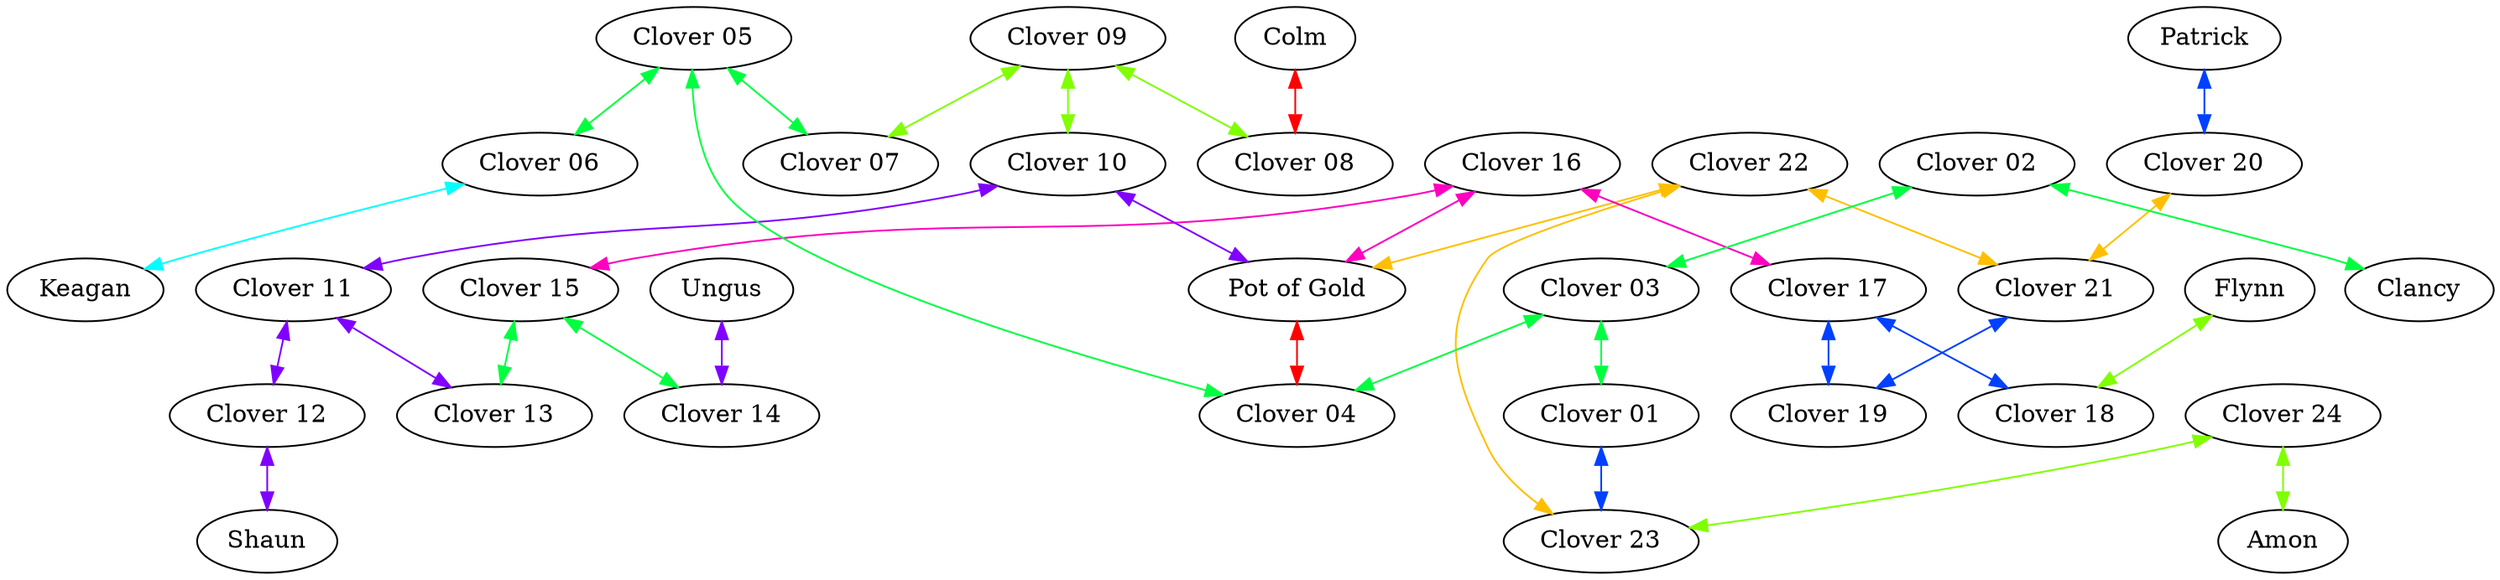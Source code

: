 graph x {
"Pot of Gold" [pos="4.06944444444444,-3.90277777777778",label="Pot of Gold"]
"Amon" [pos="3.61111111111111,-1.23611111111111",label="Amon"]
"Clover 24" [pos="3.23611111111111,-1.97222222222222",label="Clover 24"]
"Clover 23" [pos="3.27777777777778,-2.69444444444444",label="Clover 23"]
"Clover 22" [pos="3.29166666666667,-3.38888888888889",label="Clover 22"]
"Clover 21" [pos="2.61111111111111,-3.40277777777778",label="Clover 21"]
"Clover 20" [pos="1.80555555555556,-3.13888888888889",label="Clover 20"]
"Patrick" [pos="1.38888888888889,-2.72222222222222",label="Patrick"]
"Clover 19" [pos="2.16666666666667,-4.06944444444444",label="Clover 19"]
"Flynn" [pos="1.76388888888889,-5.58333333333333",label="Flynn"]
"Clover 18" [pos="2.08333333333333,-5.09722222222222",label="Clover 18"]
"Clover 17" [pos="2.56944444444444,-4.5",label="Clover 17"]
"Clover 16" [pos="3.45833333333333,-4.51388888888889",label="Clover 16"]
"Clover 15" [pos="3.18055555555556,-5.25",label="Clover 15"]
"Clover 14" [pos="2.72222222222222,-5.88888888888889",label="Clover 14"]
"Ungus" [pos="2.69444444444444,-6.66666666666667",label="Ungus"]
"Clover 13" [pos="3.86111111111111,-5.41666666666667",label="Clover 13"]
"Shaun" [pos="4.20833333333333,-6.61111111111111",label="Shaun"]
"Clover 12" [pos="4.59722222222222,-6.04166666666667",label="Clover 12"]
"Clover 11" [pos="4.54166666666667,-5.26388888888889",label="Clover 11"]
"Clover 10" [pos="4.625,-4.41666666666667",label="Clover 10"]
"Clover 09" [pos="5.43055555555556,-4.72222222222222",label="Clover 09"]
"Clover 08" [pos="5.625,-5.33333333333333",label="Clover 08"]
"Colm" [pos="5.52777777777778,-5.95833333333333",label="Colm"]
"Clover 07" [pos="5.61111111111111,-4.06944444444444",label="Clover 07"]
"Keagan" [pos="6.22222222222222,-2.34722222222222",label="Keagan"]
"Clover 06" [pos="5.84722222222222,-2.86111111111111",label="Clover 06"]
"Clover 05" [pos="5.38888888888889,-3.43055555555556",label="Clover 05"]
"Clover 04" [pos="4.58333333333333,-3.40277777777778",label="Clover 04"]
"Clover 03" [pos="4.73611111111111,-2.61111111111111",label="Clover 03"]
"Clover 02" [pos="5.16666666666667,-1.86111111111111",label="Clover 02"]
"Clancy" [pos="5.16666666666667,-1.08333333333333",label="Clancy"]
"Clover 01" [pos="4.05555555555556,-2.68055555555556",label="Clover 01"]
"Clover 22" -- "Pot of Gold" [dir="both",color="0.125,1,1"]
"Clover 22" -- "Clover 21" [dir="both",color="0.125,1,1"]
"Clover 22" -- "Clover 23" [dir="both",color="0.125,1,1"]
"Clover 09" -- "Clover 07" [dir="both",color="0.25,1,1"]
"Clover 09" -- "Clover 08" [dir="both",color="0.25,1,1"]
"Clover 09" -- "Clover 10" [dir="both",color="0.25,1,1"]
"Clover 05" -- "Clover 07" [dir="both",color="0.375,1,1"]
"Clover 05" -- "Clover 06" [dir="both",color="0.375,1,1"]
"Clover 05" -- "Clover 04" [dir="both",color="0.375,1,1"]
"Clover 06" -- "Keagan" [dir="both",color="0.5,1,1"]
"Patrick" -- "Clover 20" [dir="both",color="0.625,1,1"]
"Clover 10" -- "Pot of Gold" [dir="both",color="0.75,1,1"]
"Clover 10" -- "Clover 11" [dir="both",color="0.75,1,1"]
"Clover 16" -- "Pot of Gold" [dir="both",color="0.875,1,1"]
"Clover 16" -- "Clover 15" [dir="both",color="0.875,1,1"]
"Clover 16" -- "Clover 17" [dir="both",color="0.875,1,1"]
"Colm" -- "Clover 08" [dir="both",color="1,1,1"]
"Clover 20" -- "Clover 21" [dir="both",color="0.125,1,1"]
"Flynn" -- "Clover 18" [dir="both",color="0.25,1,1"]
"Clover 02" -- "Clover 03" [dir="both",color="0.375,1,1"]
"Clover 02" -- "Clancy" [dir="both",color="0.375,1,1"]
"Clover 21" -- "Clover 19" [dir="both",color="0.625,1,1"]
"Clover 11" -- "Clover 13" [dir="both",color="0.75,1,1"]
"Clover 11" -- "Clover 12" [dir="both",color="0.75,1,1"]
"Clover 24" -- "Clover 23" [dir="both",color="0.25,1,1"]
"Clover 24" -- "Amon" [dir="both",color="0.25,1,1"]
"Clover 15" -- "Clover 14" [dir="both",color="0.375,1,1"]
"Clover 15" -- "Clover 13" [dir="both",color="0.375,1,1"]
"Clover 17" -- "Clover 18" [dir="both",color="0.625,1,1"]
"Clover 17" -- "Clover 19" [dir="both",color="0.625,1,1"]
"Ungus" -- "Clover 14" [dir="both",color="0.75,1,1"]
"Pot of Gold" -- "Clover 04" [dir="both",color="1,1,1"]
"Clover 03" -- "Clover 04" [dir="both",color="0.375,1,1"]
"Clover 03" -- "Clover 01" [dir="both",color="0.375,1,1"]
"Clover 01" -- "Clover 23" [dir="both",color="0.625,1,1"]
"Clover 12" -- "Shaun" [dir="both",color="0.75,1,1"]
}
